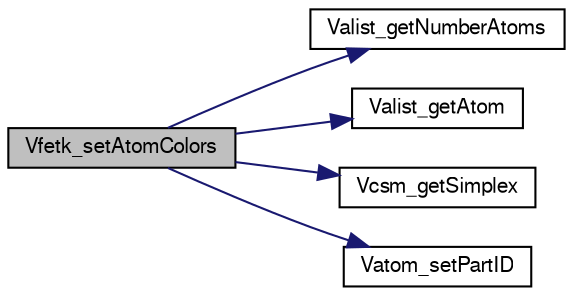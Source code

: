 digraph "Vfetk_setAtomColors"
{
  edge [fontname="FreeSans",fontsize="10",labelfontname="FreeSans",labelfontsize="10"];
  node [fontname="FreeSans",fontsize="10",shape=record];
  rankdir="LR";
  Node1 [label="Vfetk_setAtomColors",height=0.2,width=0.4,color="black", fillcolor="grey75", style="filled" fontcolor="black"];
  Node1 -> Node2 [color="midnightblue",fontsize="10",style="solid",fontname="FreeSans"];
  Node2 [label="Valist_getNumberAtoms",height=0.2,width=0.4,color="black", fillcolor="white", style="filled",URL="$group___valist.html#gaff55ce9b8624255736b0ccf62030f230",tooltip="Get number of atoms in the list."];
  Node1 -> Node3 [color="midnightblue",fontsize="10",style="solid",fontname="FreeSans"];
  Node3 [label="Valist_getAtom",height=0.2,width=0.4,color="black", fillcolor="white", style="filled",URL="$group___valist.html#gaf9175f6b6d2c33ad79bd525fc9e0e043",tooltip="Get pointer to particular atom in list."];
  Node1 -> Node4 [color="midnightblue",fontsize="10",style="solid",fontname="FreeSans"];
  Node4 [label="Vcsm_getSimplex",height=0.2,width=0.4,color="black", fillcolor="white", style="filled",URL="$group___vcsm.html#ga3da427dd08b3966b7bf8748eaa8f8176",tooltip="Get particular simplex associated with an atom."];
  Node1 -> Node5 [color="midnightblue",fontsize="10",style="solid",fontname="FreeSans"];
  Node5 [label="Vatom_setPartID",height=0.2,width=0.4,color="black", fillcolor="white", style="filled",URL="$group___vatom.html#gad4b27ec88b9f136d3d6a16ae0a9a1670",tooltip="Set partition ID."];
}
